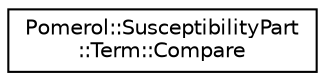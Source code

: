 digraph "Graphical Class Hierarchy"
{
  edge [fontname="Helvetica",fontsize="10",labelfontname="Helvetica",labelfontsize="10"];
  node [fontname="Helvetica",fontsize="10",shape=record];
  rankdir="LR";
  Node0 [label="Pomerol::SusceptibilityPart\l::Term::Compare",height=0.2,width=0.4,color="black", fillcolor="white", style="filled",URL="$struct_pomerol_1_1_susceptibility_part_1_1_term_1_1_compare.html",tooltip="Comparator object for terms. "];
}
